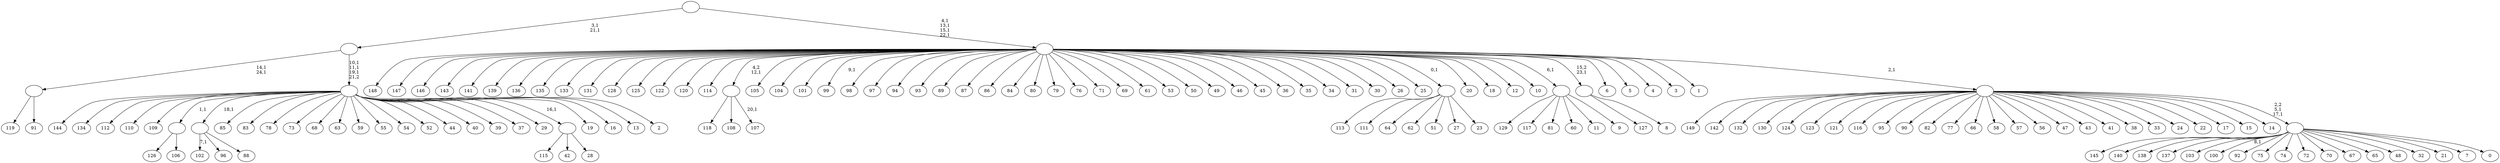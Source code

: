 digraph T {
	175 [label="149"]
	174 [label="148"]
	173 [label="147"]
	172 [label="146"]
	171 [label="145"]
	170 [label="144"]
	169 [label="143"]
	168 [label="142"]
	167 [label="141"]
	166 [label="140"]
	165 [label="139"]
	164 [label="138"]
	163 [label="137"]
	162 [label="136"]
	161 [label="135"]
	160 [label="134"]
	159 [label="133"]
	158 [label="132"]
	157 [label="131"]
	156 [label="130"]
	155 [label="129"]
	154 [label="128"]
	153 [label="127"]
	152 [label="126"]
	151 [label="125"]
	150 [label="124"]
	149 [label="123"]
	148 [label="122"]
	147 [label="121"]
	146 [label="120"]
	145 [label="119"]
	144 [label="118"]
	143 [label="117"]
	142 [label="116"]
	141 [label="115"]
	140 [label="114"]
	139 [label="113"]
	138 [label="112"]
	137 [label="111"]
	136 [label="110"]
	135 [label="109"]
	134 [label="108"]
	133 [label="107"]
	131 [label=""]
	130 [label="106"]
	129 [label=""]
	128 [label="105"]
	127 [label="104"]
	126 [label="103"]
	125 [label="102"]
	123 [label="101"]
	122 [label="100"]
	120 [label="99"]
	118 [label="98"]
	117 [label="97"]
	116 [label="96"]
	115 [label="95"]
	114 [label="94"]
	113 [label="93"]
	112 [label="92"]
	111 [label="91"]
	110 [label=""]
	108 [label="90"]
	107 [label="89"]
	106 [label="88"]
	105 [label=""]
	104 [label="87"]
	103 [label="86"]
	102 [label="85"]
	101 [label="84"]
	100 [label="83"]
	99 [label="82"]
	98 [label="81"]
	97 [label="80"]
	96 [label="79"]
	95 [label="78"]
	94 [label="77"]
	93 [label="76"]
	92 [label="75"]
	91 [label="74"]
	90 [label="73"]
	89 [label="72"]
	88 [label="71"]
	87 [label="70"]
	86 [label="69"]
	85 [label="68"]
	84 [label="67"]
	83 [label="66"]
	82 [label="65"]
	81 [label="64"]
	80 [label="63"]
	79 [label="62"]
	78 [label="61"]
	77 [label="60"]
	76 [label="59"]
	75 [label="58"]
	74 [label="57"]
	73 [label="56"]
	72 [label="55"]
	71 [label="54"]
	70 [label="53"]
	69 [label="52"]
	68 [label="51"]
	67 [label="50"]
	66 [label="49"]
	65 [label="48"]
	64 [label="47"]
	63 [label="46"]
	62 [label="45"]
	61 [label="44"]
	60 [label="43"]
	59 [label="42"]
	58 [label="41"]
	57 [label="40"]
	56 [label="39"]
	55 [label="38"]
	54 [label="37"]
	53 [label="36"]
	52 [label="35"]
	51 [label="34"]
	50 [label="33"]
	49 [label="32"]
	48 [label="31"]
	47 [label="30"]
	46 [label="29"]
	45 [label="28"]
	44 [label=""]
	43 [label="27"]
	42 [label="26"]
	41 [label="25"]
	40 [label="24"]
	39 [label="23"]
	38 [label=""]
	37 [label="22"]
	36 [label="21"]
	35 [label="20"]
	34 [label="19"]
	33 [label="18"]
	32 [label="17"]
	31 [label="16"]
	30 [label="15"]
	29 [label="14"]
	28 [label="13"]
	27 [label="12"]
	26 [label="11"]
	25 [label="10"]
	24 [label="9"]
	23 [label=""]
	22 [label="8"]
	21 [label=""]
	20 [label="7"]
	19 [label="6"]
	18 [label="5"]
	17 [label="4"]
	16 [label="3"]
	15 [label="2"]
	14 [label=""]
	11 [label=""]
	9 [label="1"]
	8 [label="0"]
	7 [label=""]
	5 [label=""]
	4 [label=""]
	0 [label=""]
	131 -> 133 [label="20,1"]
	131 -> 144 [label=""]
	131 -> 134 [label=""]
	129 -> 152 [label=""]
	129 -> 130 [label=""]
	110 -> 145 [label=""]
	110 -> 111 [label=""]
	105 -> 125 [label="7,1"]
	105 -> 116 [label=""]
	105 -> 106 [label=""]
	44 -> 141 [label=""]
	44 -> 59 [label=""]
	44 -> 45 [label=""]
	38 -> 139 [label=""]
	38 -> 137 [label=""]
	38 -> 81 [label=""]
	38 -> 79 [label=""]
	38 -> 68 [label=""]
	38 -> 43 [label=""]
	38 -> 39 [label=""]
	23 -> 155 [label=""]
	23 -> 143 [label=""]
	23 -> 98 [label=""]
	23 -> 77 [label=""]
	23 -> 26 [label=""]
	23 -> 24 [label=""]
	21 -> 153 [label=""]
	21 -> 22 [label=""]
	14 -> 170 [label=""]
	14 -> 160 [label=""]
	14 -> 138 [label=""]
	14 -> 136 [label=""]
	14 -> 135 [label=""]
	14 -> 129 [label="1,1"]
	14 -> 105 [label="18,1"]
	14 -> 102 [label=""]
	14 -> 100 [label=""]
	14 -> 95 [label=""]
	14 -> 90 [label=""]
	14 -> 85 [label=""]
	14 -> 80 [label=""]
	14 -> 76 [label=""]
	14 -> 72 [label=""]
	14 -> 71 [label=""]
	14 -> 69 [label=""]
	14 -> 61 [label=""]
	14 -> 57 [label=""]
	14 -> 56 [label=""]
	14 -> 54 [label=""]
	14 -> 46 [label=""]
	14 -> 44 [label="16,1"]
	14 -> 34 [label=""]
	14 -> 31 [label=""]
	14 -> 28 [label=""]
	14 -> 15 [label=""]
	11 -> 14 [label="10,1\n11,1\n19,1\n21,2"]
	11 -> 110 [label="14,1\n24,1"]
	7 -> 122 [label="8,1"]
	7 -> 171 [label=""]
	7 -> 166 [label=""]
	7 -> 164 [label=""]
	7 -> 163 [label=""]
	7 -> 126 [label=""]
	7 -> 112 [label=""]
	7 -> 92 [label=""]
	7 -> 91 [label=""]
	7 -> 89 [label=""]
	7 -> 87 [label=""]
	7 -> 84 [label=""]
	7 -> 82 [label=""]
	7 -> 65 [label=""]
	7 -> 49 [label=""]
	7 -> 36 [label=""]
	7 -> 20 [label=""]
	7 -> 8 [label=""]
	5 -> 7 [label="2,2\n5,1\n17,1"]
	5 -> 175 [label=""]
	5 -> 168 [label=""]
	5 -> 158 [label=""]
	5 -> 156 [label=""]
	5 -> 150 [label=""]
	5 -> 149 [label=""]
	5 -> 147 [label=""]
	5 -> 142 [label=""]
	5 -> 115 [label=""]
	5 -> 108 [label=""]
	5 -> 99 [label=""]
	5 -> 94 [label=""]
	5 -> 83 [label=""]
	5 -> 75 [label=""]
	5 -> 74 [label=""]
	5 -> 73 [label=""]
	5 -> 64 [label=""]
	5 -> 60 [label=""]
	5 -> 58 [label=""]
	5 -> 55 [label=""]
	5 -> 50 [label=""]
	5 -> 40 [label=""]
	5 -> 37 [label=""]
	5 -> 32 [label=""]
	5 -> 30 [label=""]
	5 -> 29 [label=""]
	4 -> 120 [label="9,1"]
	4 -> 174 [label=""]
	4 -> 173 [label=""]
	4 -> 172 [label=""]
	4 -> 169 [label=""]
	4 -> 167 [label=""]
	4 -> 165 [label=""]
	4 -> 162 [label=""]
	4 -> 161 [label=""]
	4 -> 159 [label=""]
	4 -> 157 [label=""]
	4 -> 154 [label=""]
	4 -> 151 [label=""]
	4 -> 148 [label=""]
	4 -> 146 [label=""]
	4 -> 140 [label=""]
	4 -> 131 [label="4,2\n12,1"]
	4 -> 128 [label=""]
	4 -> 127 [label=""]
	4 -> 123 [label=""]
	4 -> 118 [label=""]
	4 -> 117 [label=""]
	4 -> 114 [label=""]
	4 -> 113 [label=""]
	4 -> 107 [label=""]
	4 -> 104 [label=""]
	4 -> 103 [label=""]
	4 -> 101 [label=""]
	4 -> 97 [label=""]
	4 -> 96 [label=""]
	4 -> 93 [label=""]
	4 -> 88 [label=""]
	4 -> 86 [label=""]
	4 -> 78 [label=""]
	4 -> 70 [label=""]
	4 -> 67 [label=""]
	4 -> 66 [label=""]
	4 -> 63 [label=""]
	4 -> 62 [label=""]
	4 -> 53 [label=""]
	4 -> 52 [label=""]
	4 -> 51 [label=""]
	4 -> 48 [label=""]
	4 -> 47 [label=""]
	4 -> 42 [label=""]
	4 -> 41 [label=""]
	4 -> 38 [label="0,1"]
	4 -> 35 [label=""]
	4 -> 33 [label=""]
	4 -> 27 [label=""]
	4 -> 25 [label=""]
	4 -> 23 [label="6,1"]
	4 -> 21 [label="15,2\n23,1"]
	4 -> 19 [label=""]
	4 -> 18 [label=""]
	4 -> 17 [label=""]
	4 -> 16 [label=""]
	4 -> 9 [label=""]
	4 -> 5 [label="2,1"]
	0 -> 4 [label="4,1\n13,1\n15,1\n22,1"]
	0 -> 11 [label="3,1\n21,1"]
}
